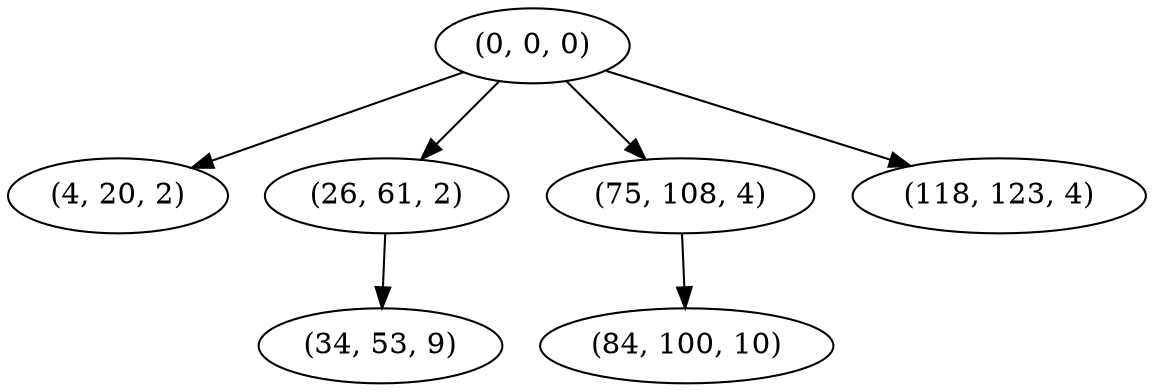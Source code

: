 digraph tree {
    "(0, 0, 0)";
    "(4, 20, 2)";
    "(26, 61, 2)";
    "(34, 53, 9)";
    "(75, 108, 4)";
    "(84, 100, 10)";
    "(118, 123, 4)";
    "(0, 0, 0)" -> "(4, 20, 2)";
    "(0, 0, 0)" -> "(26, 61, 2)";
    "(0, 0, 0)" -> "(75, 108, 4)";
    "(0, 0, 0)" -> "(118, 123, 4)";
    "(26, 61, 2)" -> "(34, 53, 9)";
    "(75, 108, 4)" -> "(84, 100, 10)";
}
